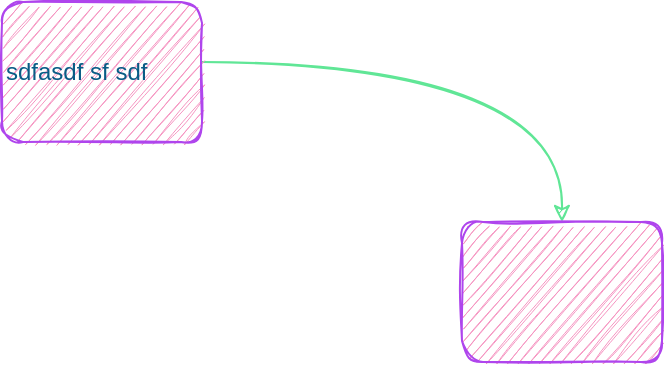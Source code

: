 <mxfile version="14.8.0" type="github">
  <diagram id="DGArYeHjDCbKbnTOZ7g6" name="第 1 页">
    <mxGraphModel dx="946" dy="589" grid="1" gridSize="10" guides="1" tooltips="1" connect="1" arrows="1" fold="1" page="1" pageScale="1" pageWidth="2339" pageHeight="3300" math="0" shadow="0">
      <root>
        <mxCell id="0" />
        <mxCell id="1" parent="0" />
        <mxCell id="Mbf6pvUidri9efbkmDm7-3" value="" style="edgeStyle=orthogonalEdgeStyle;orthogonalLoop=1;jettySize=auto;html=1;sketch=1;curved=1;strokeColor=#60E696;fontColor=#095C86;" edge="1" parent="1" source="Mbf6pvUidri9efbkmDm7-1" target="Mbf6pvUidri9efbkmDm7-2">
          <mxGeometry relative="1" as="geometry">
            <Array as="points">
              <mxPoint x="360" y="150" />
            </Array>
          </mxGeometry>
        </mxCell>
        <mxCell id="Mbf6pvUidri9efbkmDm7-1" value="&lt;div&gt;&lt;span&gt;sdfasdf sf sdf&amp;nbsp;&lt;/span&gt;&lt;/div&gt;" style="whiteSpace=wrap;html=1;sketch=1;rounded=1;fillColor=#F694C1;strokeColor=#AF45ED;fontColor=#095C86;align=left;" vertex="1" parent="1">
          <mxGeometry x="80" y="120" width="100" height="70" as="geometry" />
        </mxCell>
        <mxCell id="Mbf6pvUidri9efbkmDm7-2" value="" style="whiteSpace=wrap;html=1;sketch=1;rounded=1;fillColor=#F694C1;strokeColor=#AF45ED;fontColor=#095C86;" vertex="1" parent="1">
          <mxGeometry x="310" y="230" width="100" height="70" as="geometry" />
        </mxCell>
      </root>
    </mxGraphModel>
  </diagram>
</mxfile>

